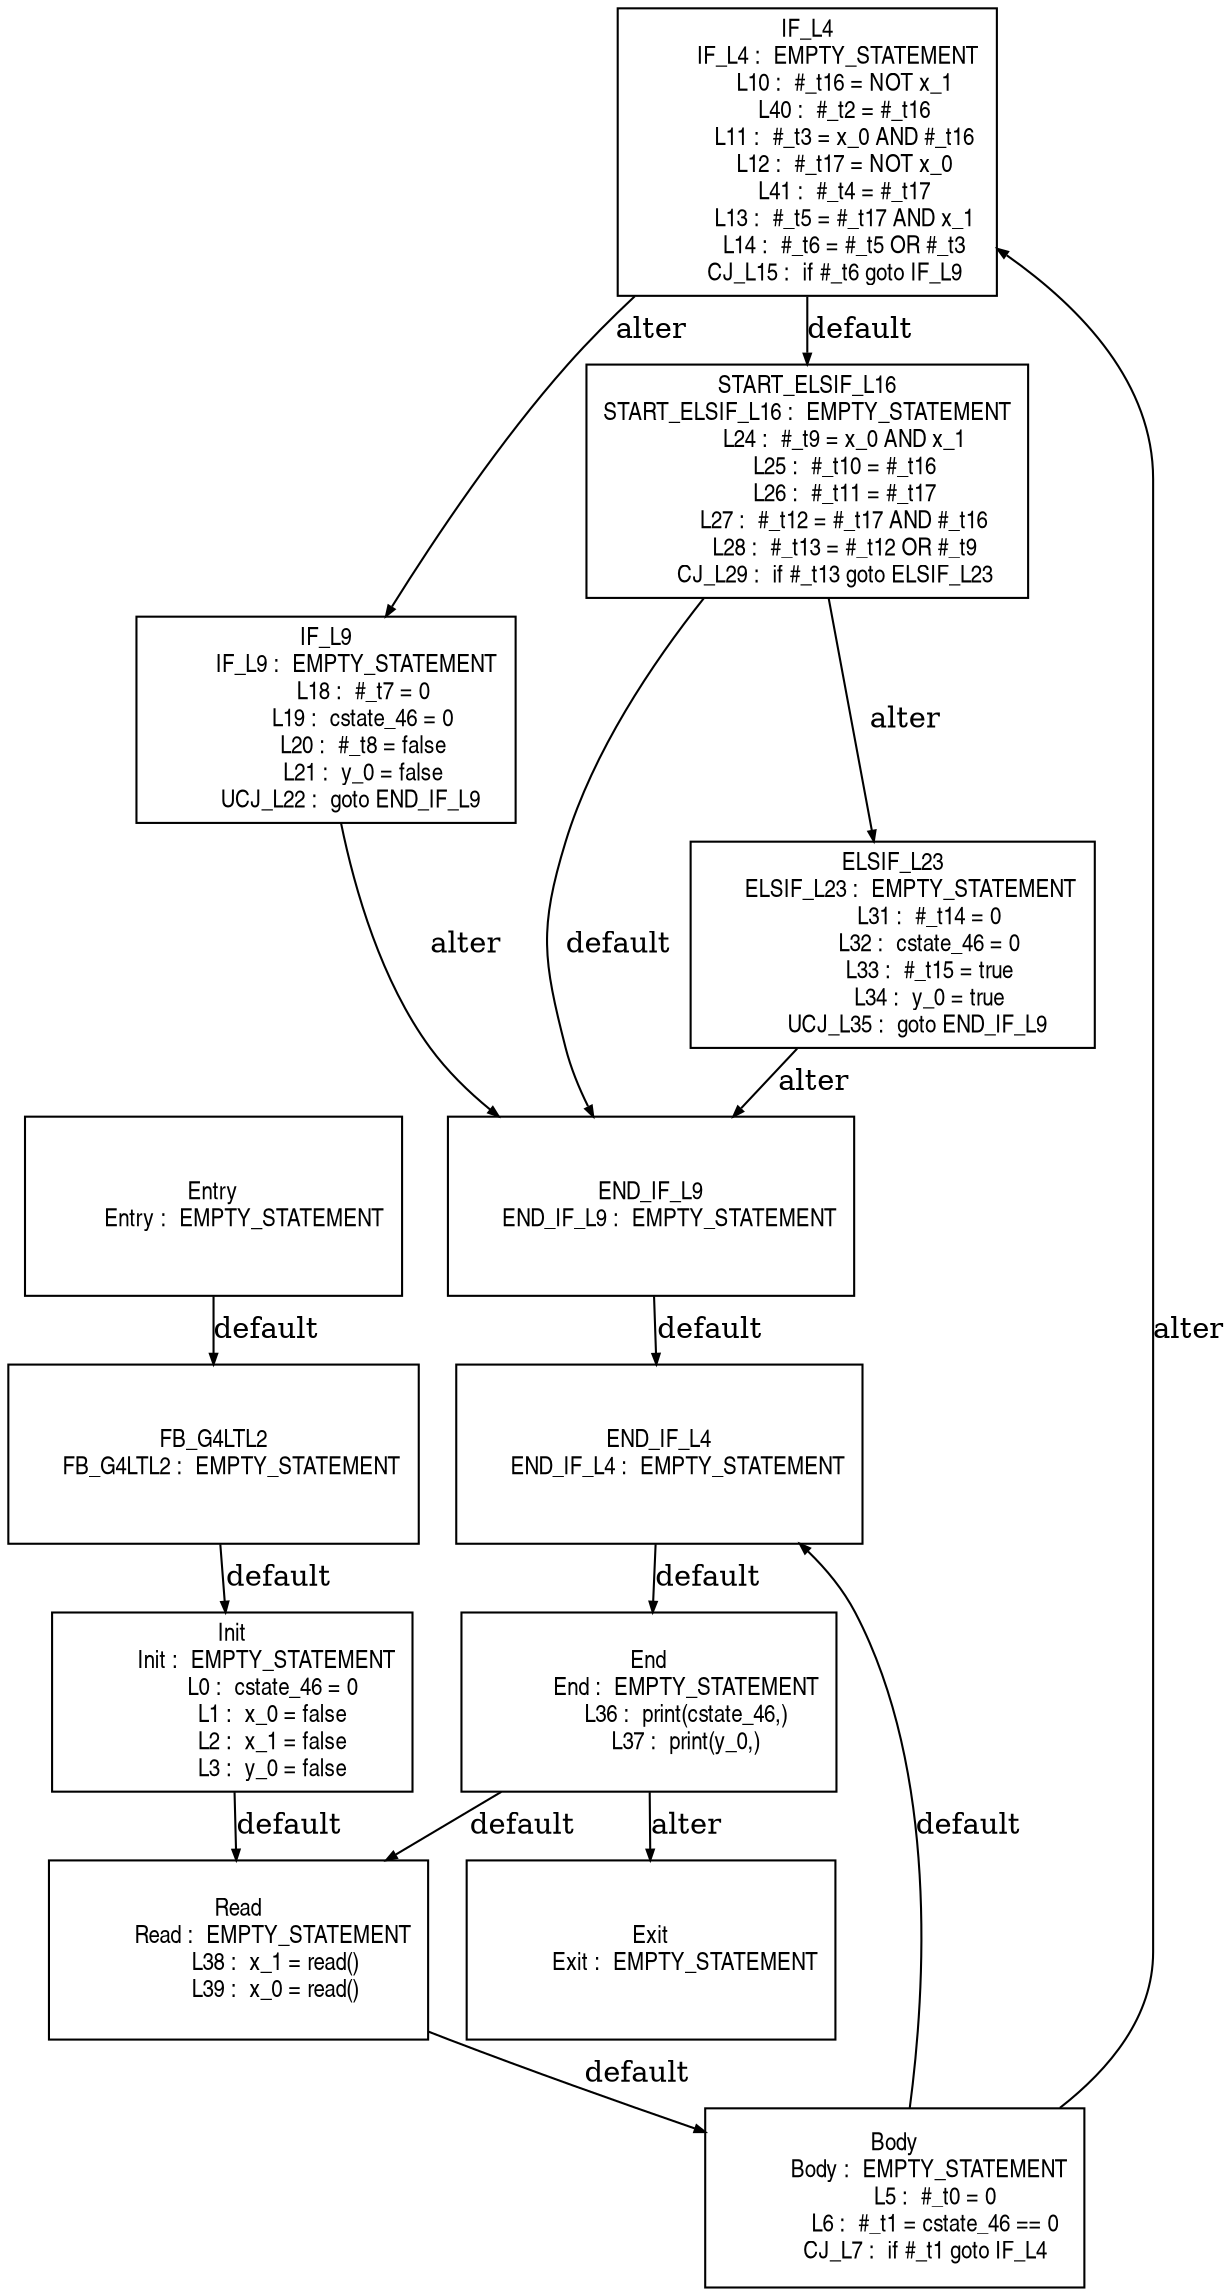 digraph G {
  ranksep=.25;
  edge [arrowsize=.5]
  node [shape=rectangle, fontname="ArialNarrow",
        fontsize=12,  height=1.2];
  "IF_L4
          IF_L4 :  EMPTY_STATEMENT
            L10 :  #_t16 = NOT x_1
            L40 :  #_t2 = #_t16
            L11 :  #_t3 = x_0 AND #_t16
            L12 :  #_t17 = NOT x_0
            L41 :  #_t4 = #_t17
            L13 :  #_t5 = #_t17 AND x_1
            L14 :  #_t6 = #_t5 OR #_t3
         CJ_L15 :  if #_t6 goto IF_L9
"; "FB_G4LTL2
      FB_G4LTL2 :  EMPTY_STATEMENT
"; "End
            End :  EMPTY_STATEMENT
            L36 :  print(cstate_46,)
            L37 :  print(y_0,)
"; "START_ELSIF_L16
START_ELSIF_L16 :  EMPTY_STATEMENT
            L24 :  #_t9 = x_0 AND x_1
            L25 :  #_t10 = #_t16
            L26 :  #_t11 = #_t17
            L27 :  #_t12 = #_t17 AND #_t16
            L28 :  #_t13 = #_t12 OR #_t9
         CJ_L29 :  if #_t13 goto ELSIF_L23
"; "Read
           Read :  EMPTY_STATEMENT
            L38 :  x_1 = read()
            L39 :  x_0 = read()
"; "END_IF_L4
      END_IF_L4 :  EMPTY_STATEMENT
"; "Exit
           Exit :  EMPTY_STATEMENT
"; "Body
           Body :  EMPTY_STATEMENT
             L5 :  #_t0 = 0
             L6 :  #_t1 = cstate_46 == 0
          CJ_L7 :  if #_t1 goto IF_L4
"; "END_IF_L9
      END_IF_L9 :  EMPTY_STATEMENT
"; "Init
           Init :  EMPTY_STATEMENT
             L0 :  cstate_46 = 0
             L1 :  x_0 = false
             L2 :  x_1 = false
             L3 :  y_0 = false
"; "IF_L9
          IF_L9 :  EMPTY_STATEMENT
            L18 :  #_t7 = 0
            L19 :  cstate_46 = 0
            L20 :  #_t8 = false
            L21 :  y_0 = false
        UCJ_L22 :  goto END_IF_L9
"; "Entry
          Entry :  EMPTY_STATEMENT
"; "ELSIF_L23
      ELSIF_L23 :  EMPTY_STATEMENT
            L31 :  #_t14 = 0
            L32 :  cstate_46 = 0
            L33 :  #_t15 = true
            L34 :  y_0 = true
        UCJ_L35 :  goto END_IF_L9
"; 
  "FB_G4LTL2
      FB_G4LTL2 :  EMPTY_STATEMENT
" -> "Init
           Init :  EMPTY_STATEMENT
             L0 :  cstate_46 = 0
             L1 :  x_0 = false
             L2 :  x_1 = false
             L3 :  y_0 = false
"  [label="default"];
  "Init
           Init :  EMPTY_STATEMENT
             L0 :  cstate_46 = 0
             L1 :  x_0 = false
             L2 :  x_1 = false
             L3 :  y_0 = false
" -> "Read
           Read :  EMPTY_STATEMENT
            L38 :  x_1 = read()
            L39 :  x_0 = read()
"  [label="default"];
  "Body
           Body :  EMPTY_STATEMENT
             L5 :  #_t0 = 0
             L6 :  #_t1 = cstate_46 == 0
          CJ_L7 :  if #_t1 goto IF_L4
" -> "END_IF_L4
      END_IF_L4 :  EMPTY_STATEMENT
"  [label="default"];
  "Body
           Body :  EMPTY_STATEMENT
             L5 :  #_t0 = 0
             L6 :  #_t1 = cstate_46 == 0
          CJ_L7 :  if #_t1 goto IF_L4
" -> "IF_L4
          IF_L4 :  EMPTY_STATEMENT
            L10 :  #_t16 = NOT x_1
            L40 :  #_t2 = #_t16
            L11 :  #_t3 = x_0 AND #_t16
            L12 :  #_t17 = NOT x_0
            L41 :  #_t4 = #_t17
            L13 :  #_t5 = #_t17 AND x_1
            L14 :  #_t6 = #_t5 OR #_t3
         CJ_L15 :  if #_t6 goto IF_L9
"  [label="alter"];
  "IF_L4
          IF_L4 :  EMPTY_STATEMENT
            L10 :  #_t16 = NOT x_1
            L40 :  #_t2 = #_t16
            L11 :  #_t3 = x_0 AND #_t16
            L12 :  #_t17 = NOT x_0
            L41 :  #_t4 = #_t17
            L13 :  #_t5 = #_t17 AND x_1
            L14 :  #_t6 = #_t5 OR #_t3
         CJ_L15 :  if #_t6 goto IF_L9
" -> "START_ELSIF_L16
START_ELSIF_L16 :  EMPTY_STATEMENT
            L24 :  #_t9 = x_0 AND x_1
            L25 :  #_t10 = #_t16
            L26 :  #_t11 = #_t17
            L27 :  #_t12 = #_t17 AND #_t16
            L28 :  #_t13 = #_t12 OR #_t9
         CJ_L29 :  if #_t13 goto ELSIF_L23
"  [label="default"];
  "IF_L4
          IF_L4 :  EMPTY_STATEMENT
            L10 :  #_t16 = NOT x_1
            L40 :  #_t2 = #_t16
            L11 :  #_t3 = x_0 AND #_t16
            L12 :  #_t17 = NOT x_0
            L41 :  #_t4 = #_t17
            L13 :  #_t5 = #_t17 AND x_1
            L14 :  #_t6 = #_t5 OR #_t3
         CJ_L15 :  if #_t6 goto IF_L9
" -> "IF_L9
          IF_L9 :  EMPTY_STATEMENT
            L18 :  #_t7 = 0
            L19 :  cstate_46 = 0
            L20 :  #_t8 = false
            L21 :  y_0 = false
        UCJ_L22 :  goto END_IF_L9
"  [label="alter"];
  "IF_L9
          IF_L9 :  EMPTY_STATEMENT
            L18 :  #_t7 = 0
            L19 :  cstate_46 = 0
            L20 :  #_t8 = false
            L21 :  y_0 = false
        UCJ_L22 :  goto END_IF_L9
" -> "END_IF_L9
      END_IF_L9 :  EMPTY_STATEMENT
"  [label="alter"];
  "START_ELSIF_L16
START_ELSIF_L16 :  EMPTY_STATEMENT
            L24 :  #_t9 = x_0 AND x_1
            L25 :  #_t10 = #_t16
            L26 :  #_t11 = #_t17
            L27 :  #_t12 = #_t17 AND #_t16
            L28 :  #_t13 = #_t12 OR #_t9
         CJ_L29 :  if #_t13 goto ELSIF_L23
" -> "END_IF_L9
      END_IF_L9 :  EMPTY_STATEMENT
"  [label="default"];
  "START_ELSIF_L16
START_ELSIF_L16 :  EMPTY_STATEMENT
            L24 :  #_t9 = x_0 AND x_1
            L25 :  #_t10 = #_t16
            L26 :  #_t11 = #_t17
            L27 :  #_t12 = #_t17 AND #_t16
            L28 :  #_t13 = #_t12 OR #_t9
         CJ_L29 :  if #_t13 goto ELSIF_L23
" -> "ELSIF_L23
      ELSIF_L23 :  EMPTY_STATEMENT
            L31 :  #_t14 = 0
            L32 :  cstate_46 = 0
            L33 :  #_t15 = true
            L34 :  y_0 = true
        UCJ_L35 :  goto END_IF_L9
"  [label="alter"];
  "ELSIF_L23
      ELSIF_L23 :  EMPTY_STATEMENT
            L31 :  #_t14 = 0
            L32 :  cstate_46 = 0
            L33 :  #_t15 = true
            L34 :  y_0 = true
        UCJ_L35 :  goto END_IF_L9
" -> "END_IF_L9
      END_IF_L9 :  EMPTY_STATEMENT
"  [label="alter"];
  "END_IF_L9
      END_IF_L9 :  EMPTY_STATEMENT
" -> "END_IF_L4
      END_IF_L4 :  EMPTY_STATEMENT
"  [label="default"];
  "END_IF_L4
      END_IF_L4 :  EMPTY_STATEMENT
" -> "End
            End :  EMPTY_STATEMENT
            L36 :  print(cstate_46,)
            L37 :  print(y_0,)
"  [label="default"];
  "Entry
          Entry :  EMPTY_STATEMENT
" -> "FB_G4LTL2
      FB_G4LTL2 :  EMPTY_STATEMENT
"  [label="default"];
  "End
            End :  EMPTY_STATEMENT
            L36 :  print(cstate_46,)
            L37 :  print(y_0,)
" -> "Read
           Read :  EMPTY_STATEMENT
            L38 :  x_1 = read()
            L39 :  x_0 = read()
"  [label="default"];
  "End
            End :  EMPTY_STATEMENT
            L36 :  print(cstate_46,)
            L37 :  print(y_0,)
" -> "Exit
           Exit :  EMPTY_STATEMENT
"  [label="alter"];
  "Read
           Read :  EMPTY_STATEMENT
            L38 :  x_1 = read()
            L39 :  x_0 = read()
" -> "Body
           Body :  EMPTY_STATEMENT
             L5 :  #_t0 = 0
             L6 :  #_t1 = cstate_46 == 0
          CJ_L7 :  if #_t1 goto IF_L4
"  [label="default"];
}
